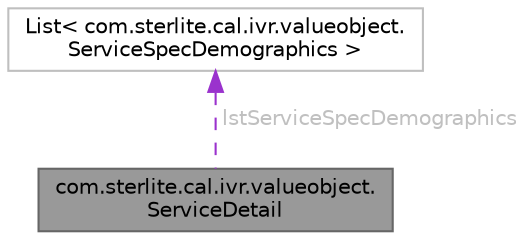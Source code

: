 digraph "com.sterlite.cal.ivr.valueobject.ServiceDetail"
{
 // LATEX_PDF_SIZE
  bgcolor="transparent";
  edge [fontname=Helvetica,fontsize=10,labelfontname=Helvetica,labelfontsize=10];
  node [fontname=Helvetica,fontsize=10,shape=box,height=0.2,width=0.4];
  Node1 [id="Node000001",label="com.sterlite.cal.ivr.valueobject.\lServiceDetail",height=0.2,width=0.4,color="gray40", fillcolor="grey60", style="filled", fontcolor="black",tooltip=" "];
  Node2 -> Node1 [id="edge1_Node000001_Node000002",dir="back",color="darkorchid3",style="dashed",tooltip=" ",label=" lstServiceSpecDemographics",fontcolor="grey" ];
  Node2 [id="Node000002",label="List\< com.sterlite.cal.ivr.valueobject.\lServiceSpecDemographics \>",height=0.2,width=0.4,color="grey75", fillcolor="white", style="filled",tooltip=" "];
}

